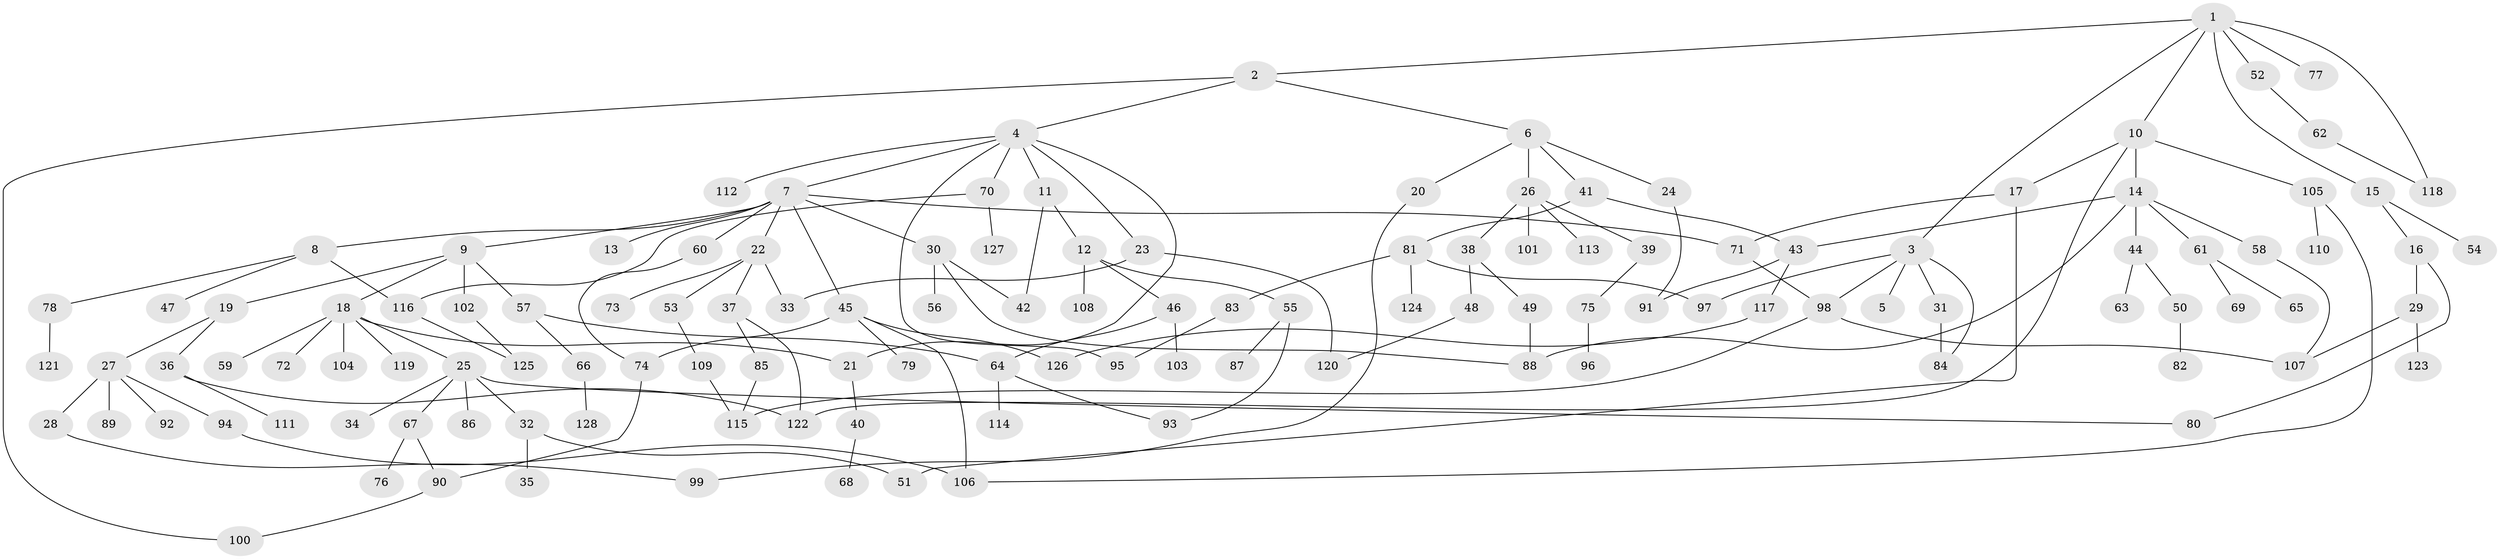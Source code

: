 // Generated by graph-tools (version 1.1) at 2025/00/03/09/25 03:00:59]
// undirected, 128 vertices, 160 edges
graph export_dot {
graph [start="1"]
  node [color=gray90,style=filled];
  1;
  2;
  3;
  4;
  5;
  6;
  7;
  8;
  9;
  10;
  11;
  12;
  13;
  14;
  15;
  16;
  17;
  18;
  19;
  20;
  21;
  22;
  23;
  24;
  25;
  26;
  27;
  28;
  29;
  30;
  31;
  32;
  33;
  34;
  35;
  36;
  37;
  38;
  39;
  40;
  41;
  42;
  43;
  44;
  45;
  46;
  47;
  48;
  49;
  50;
  51;
  52;
  53;
  54;
  55;
  56;
  57;
  58;
  59;
  60;
  61;
  62;
  63;
  64;
  65;
  66;
  67;
  68;
  69;
  70;
  71;
  72;
  73;
  74;
  75;
  76;
  77;
  78;
  79;
  80;
  81;
  82;
  83;
  84;
  85;
  86;
  87;
  88;
  89;
  90;
  91;
  92;
  93;
  94;
  95;
  96;
  97;
  98;
  99;
  100;
  101;
  102;
  103;
  104;
  105;
  106;
  107;
  108;
  109;
  110;
  111;
  112;
  113;
  114;
  115;
  116;
  117;
  118;
  119;
  120;
  121;
  122;
  123;
  124;
  125;
  126;
  127;
  128;
  1 -- 2;
  1 -- 3;
  1 -- 10;
  1 -- 15;
  1 -- 52;
  1 -- 77;
  1 -- 118;
  2 -- 4;
  2 -- 6;
  2 -- 100;
  3 -- 5;
  3 -- 31;
  3 -- 84;
  3 -- 98;
  3 -- 97;
  4 -- 7;
  4 -- 11;
  4 -- 23;
  4 -- 70;
  4 -- 95;
  4 -- 112;
  4 -- 21;
  6 -- 20;
  6 -- 24;
  6 -- 26;
  6 -- 41;
  7 -- 8;
  7 -- 9;
  7 -- 13;
  7 -- 22;
  7 -- 30;
  7 -- 45;
  7 -- 60;
  7 -- 71;
  8 -- 47;
  8 -- 78;
  8 -- 116;
  9 -- 18;
  9 -- 19;
  9 -- 57;
  9 -- 102;
  10 -- 14;
  10 -- 17;
  10 -- 105;
  10 -- 122;
  11 -- 12;
  11 -- 42;
  12 -- 46;
  12 -- 55;
  12 -- 108;
  14 -- 44;
  14 -- 58;
  14 -- 61;
  14 -- 43;
  14 -- 88;
  15 -- 16;
  15 -- 54;
  16 -- 29;
  16 -- 80;
  17 -- 51;
  17 -- 71;
  18 -- 21;
  18 -- 25;
  18 -- 59;
  18 -- 72;
  18 -- 104;
  18 -- 119;
  19 -- 27;
  19 -- 36;
  20 -- 99;
  21 -- 40;
  22 -- 37;
  22 -- 53;
  22 -- 73;
  22 -- 33;
  23 -- 33;
  23 -- 120;
  24 -- 91;
  25 -- 32;
  25 -- 34;
  25 -- 67;
  25 -- 80;
  25 -- 86;
  26 -- 38;
  26 -- 39;
  26 -- 101;
  26 -- 113;
  27 -- 28;
  27 -- 89;
  27 -- 92;
  27 -- 94;
  28 -- 99;
  29 -- 107;
  29 -- 123;
  30 -- 42;
  30 -- 56;
  30 -- 88;
  31 -- 84;
  32 -- 35;
  32 -- 51;
  36 -- 111;
  36 -- 122;
  37 -- 85;
  37 -- 122;
  38 -- 48;
  38 -- 49;
  39 -- 75;
  40 -- 68;
  41 -- 43;
  41 -- 81;
  43 -- 91;
  43 -- 117;
  44 -- 50;
  44 -- 63;
  45 -- 74;
  45 -- 79;
  45 -- 126;
  45 -- 106;
  46 -- 64;
  46 -- 103;
  48 -- 120;
  49 -- 88;
  50 -- 82;
  52 -- 62;
  53 -- 109;
  55 -- 87;
  55 -- 93;
  57 -- 66;
  57 -- 64;
  58 -- 107;
  60 -- 74;
  61 -- 65;
  61 -- 69;
  62 -- 118;
  64 -- 114;
  64 -- 93;
  66 -- 128;
  67 -- 76;
  67 -- 90;
  70 -- 127;
  70 -- 116;
  71 -- 98;
  74 -- 90;
  75 -- 96;
  78 -- 121;
  81 -- 83;
  81 -- 97;
  81 -- 124;
  83 -- 95;
  85 -- 115;
  90 -- 100;
  94 -- 106;
  98 -- 115;
  98 -- 107;
  102 -- 125;
  105 -- 106;
  105 -- 110;
  109 -- 115;
  116 -- 125;
  117 -- 126;
}
